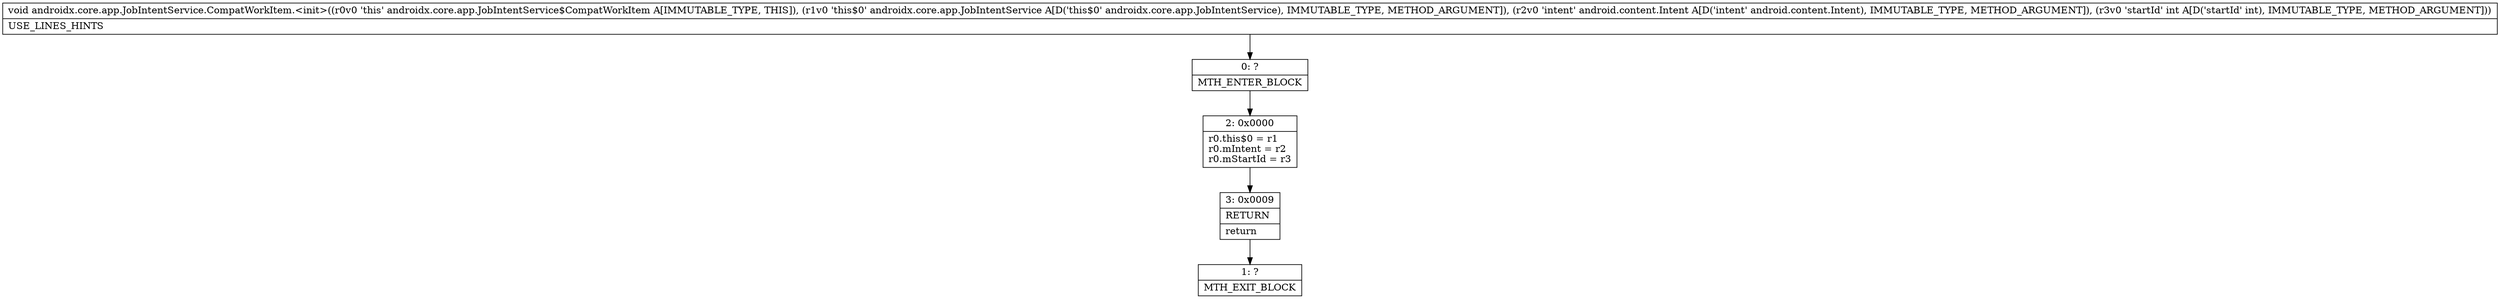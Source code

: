 digraph "CFG forandroidx.core.app.JobIntentService.CompatWorkItem.\<init\>(Landroidx\/core\/app\/JobIntentService;Landroid\/content\/Intent;I)V" {
Node_0 [shape=record,label="{0\:\ ?|MTH_ENTER_BLOCK\l}"];
Node_2 [shape=record,label="{2\:\ 0x0000|r0.this$0 = r1\lr0.mIntent = r2\lr0.mStartId = r3\l}"];
Node_3 [shape=record,label="{3\:\ 0x0009|RETURN\l|return\l}"];
Node_1 [shape=record,label="{1\:\ ?|MTH_EXIT_BLOCK\l}"];
MethodNode[shape=record,label="{void androidx.core.app.JobIntentService.CompatWorkItem.\<init\>((r0v0 'this' androidx.core.app.JobIntentService$CompatWorkItem A[IMMUTABLE_TYPE, THIS]), (r1v0 'this$0' androidx.core.app.JobIntentService A[D('this$0' androidx.core.app.JobIntentService), IMMUTABLE_TYPE, METHOD_ARGUMENT]), (r2v0 'intent' android.content.Intent A[D('intent' android.content.Intent), IMMUTABLE_TYPE, METHOD_ARGUMENT]), (r3v0 'startId' int A[D('startId' int), IMMUTABLE_TYPE, METHOD_ARGUMENT]))  | USE_LINES_HINTS\l}"];
MethodNode -> Node_0;Node_0 -> Node_2;
Node_2 -> Node_3;
Node_3 -> Node_1;
}

